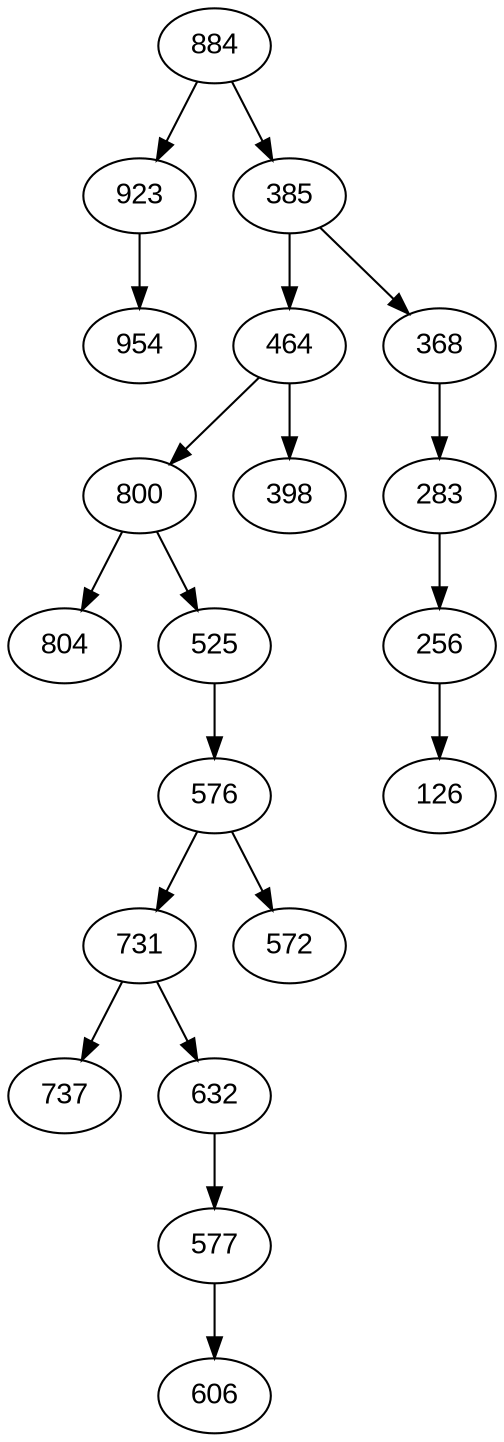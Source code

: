 digraph tree {
    node [fontname="Arial"];
    954 [pos = "516,494!"]
    923 [pos = "510,497!"]
    884 [pos = "500,500!"]
    804 [pos = "500,488!"]
    800 [pos = "498,491!"]
    737 [pos = "502,479!"]
    731 [pos = "500,482!"]
    632 [pos = "498,479!"]
    606 [pos = "498,473!"]
    577 [pos = "496,476!"]
    576 [pos = "498,485!"]
    572 [pos = "496,482!"]
    525 [pos = "496,488!"]
    464 [pos = "496,494!"]
    398 [pos = "494,491!"]
    385 [pos = "490,497!"]
    368 [pos = "484,494!"]
    283 [pos = "482,491!"]
    256 [pos = "480,488!"]
    126 [pos = "478,485!"]
    884 -> 923
    923 -> 954
    385 -> 464
    464 -> 800
    800 -> 804
    525 -> 576
    576 -> 731
    731 -> 737
    577 -> 606
    632 -> 577
    731 -> 632
    576 -> 572
    800 -> 525
    464 -> 398
    256 -> 126
    283 -> 256
    368 -> 283
    385 -> 368
    884 -> 385
}
